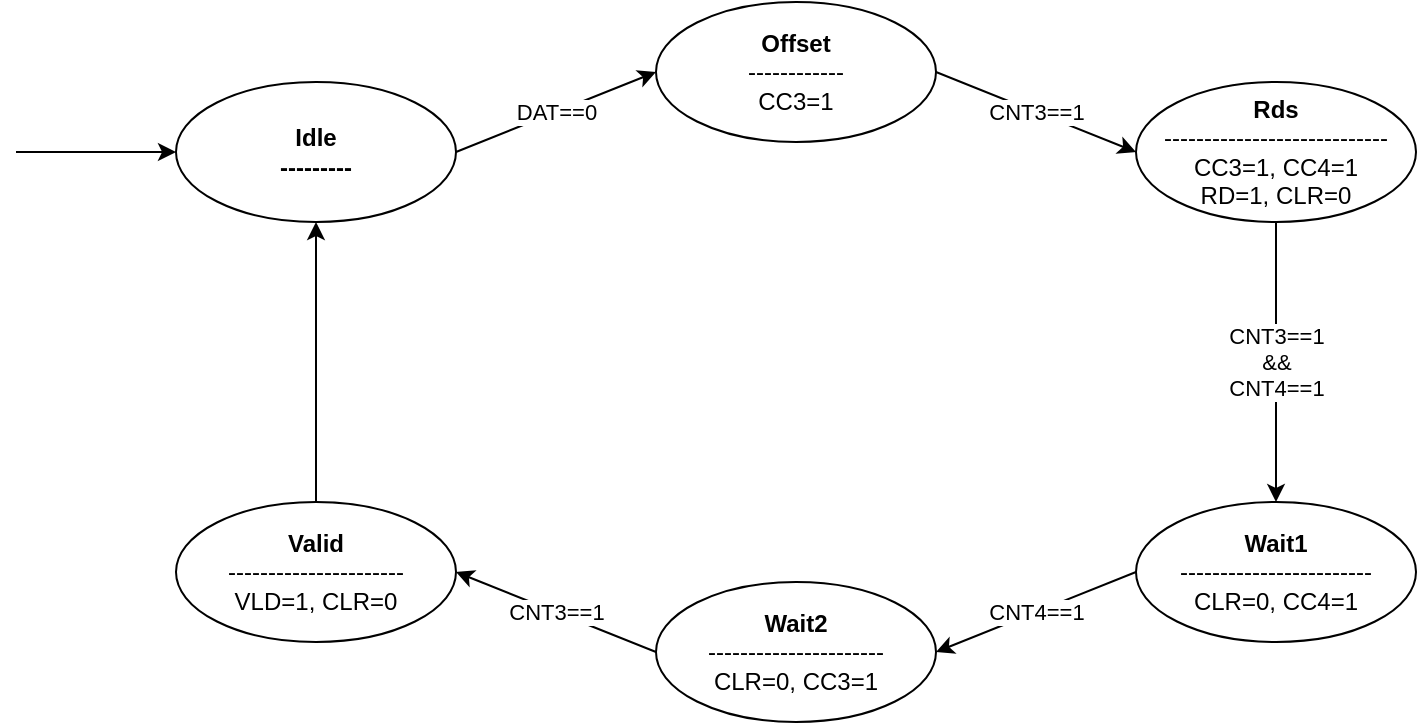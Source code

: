 <mxfile version="21.0.10" type="device"><diagram name="Page-1" id="I-3xWMZl84ILTyXO55Qm"><mxGraphModel dx="1394" dy="837" grid="1" gridSize="10" guides="1" tooltips="1" connect="1" arrows="1" fold="1" page="1" pageScale="1" pageWidth="827" pageHeight="1169" math="0" shadow="0"><root><mxCell id="0"/><mxCell id="1" parent="0"/><mxCell id="IVFd5KtfnUBhEkxsKywO-1" value="&lt;b&gt;Idle&lt;br&gt;---------&lt;br&gt;&lt;/b&gt;" style="ellipse;whiteSpace=wrap;html=1;" parent="1" vertex="1"><mxGeometry x="120" y="80" width="140" height="70" as="geometry"/></mxCell><mxCell id="IVFd5KtfnUBhEkxsKywO-2" value="&lt;b&gt;Offset&lt;br&gt;&lt;/b&gt;------------&lt;br&gt;CC3=1" style="ellipse;whiteSpace=wrap;html=1;" parent="1" vertex="1"><mxGeometry x="360" y="40" width="140" height="70" as="geometry"/></mxCell><mxCell id="IVFd5KtfnUBhEkxsKywO-3" value="&lt;b&gt;Rds&lt;br&gt;&lt;/b&gt;----------------------------&lt;br&gt;CC3=1, CC4=1&lt;br&gt;RD=1, CLR=0" style="ellipse;whiteSpace=wrap;html=1;" parent="1" vertex="1"><mxGeometry x="600" y="80" width="140" height="70" as="geometry"/></mxCell><mxCell id="IVFd5KtfnUBhEkxsKywO-4" value="&lt;b&gt;Wait1&lt;/b&gt;&lt;br&gt;------------------------&lt;br&gt;CLR=0, CC4=1" style="ellipse;whiteSpace=wrap;html=1;" parent="1" vertex="1"><mxGeometry x="600" y="290" width="140" height="70" as="geometry"/></mxCell><mxCell id="IVFd5KtfnUBhEkxsKywO-5" value="&lt;b&gt;Wait2&lt;/b&gt;&lt;br&gt;----------------------&lt;br&gt;CLR=0, CC3=1" style="ellipse;whiteSpace=wrap;html=1;" parent="1" vertex="1"><mxGeometry x="360" y="330" width="140" height="70" as="geometry"/></mxCell><mxCell id="IVFd5KtfnUBhEkxsKywO-6" value="&lt;b&gt;Valid&lt;br&gt;&lt;/b&gt;----------------------&lt;br&gt;VLD=1, CLR=0" style="ellipse;whiteSpace=wrap;html=1;" parent="1" vertex="1"><mxGeometry x="120" y="290" width="140" height="70" as="geometry"/></mxCell><mxCell id="IVFd5KtfnUBhEkxsKywO-10" value="" style="endArrow=classic;html=1;rounded=0;entryX=0;entryY=0.5;entryDx=0;entryDy=0;" parent="1" target="IVFd5KtfnUBhEkxsKywO-1" edge="1"><mxGeometry width="50" height="50" relative="1" as="geometry"><mxPoint x="40" y="115" as="sourcePoint"/><mxPoint x="440" y="320" as="targetPoint"/></mxGeometry></mxCell><mxCell id="IVFd5KtfnUBhEkxsKywO-11" value="" style="endArrow=classic;html=1;rounded=0;exitX=1;exitY=0.5;exitDx=0;exitDy=0;entryX=0;entryY=0.5;entryDx=0;entryDy=0;" parent="1" source="IVFd5KtfnUBhEkxsKywO-1" target="IVFd5KtfnUBhEkxsKywO-2" edge="1"><mxGeometry relative="1" as="geometry"><mxPoint x="360" y="340" as="sourcePoint"/><mxPoint x="460" y="340" as="targetPoint"/></mxGeometry></mxCell><mxCell id="IVFd5KtfnUBhEkxsKywO-12" value="DAT==0" style="edgeLabel;resizable=0;html=1;align=center;verticalAlign=middle;" parent="IVFd5KtfnUBhEkxsKywO-11" connectable="0" vertex="1"><mxGeometry relative="1" as="geometry"/></mxCell><mxCell id="IVFd5KtfnUBhEkxsKywO-13" value="" style="endArrow=classic;html=1;rounded=0;exitX=1;exitY=0.5;exitDx=0;exitDy=0;entryX=0;entryY=0.5;entryDx=0;entryDy=0;" parent="1" source="IVFd5KtfnUBhEkxsKywO-2" target="IVFd5KtfnUBhEkxsKywO-3" edge="1"><mxGeometry relative="1" as="geometry"><mxPoint x="360" y="340" as="sourcePoint"/><mxPoint x="460" y="340" as="targetPoint"/></mxGeometry></mxCell><mxCell id="IVFd5KtfnUBhEkxsKywO-14" value="CNT3==1" style="edgeLabel;resizable=0;html=1;align=center;verticalAlign=middle;" parent="IVFd5KtfnUBhEkxsKywO-13" connectable="0" vertex="1"><mxGeometry relative="1" as="geometry"/></mxCell><mxCell id="IVFd5KtfnUBhEkxsKywO-15" value="" style="endArrow=classic;html=1;rounded=0;exitX=0.5;exitY=1;exitDx=0;exitDy=0;entryX=0.5;entryY=0;entryDx=0;entryDy=0;" parent="1" source="IVFd5KtfnUBhEkxsKywO-3" target="IVFd5KtfnUBhEkxsKywO-4" edge="1"><mxGeometry relative="1" as="geometry"><mxPoint x="360" y="340" as="sourcePoint"/><mxPoint x="460" y="340" as="targetPoint"/></mxGeometry></mxCell><mxCell id="IVFd5KtfnUBhEkxsKywO-16" value="CNT3==1&lt;br&gt;&amp;amp;&amp;amp;&lt;br&gt;CNT4==1" style="edgeLabel;resizable=0;html=1;align=center;verticalAlign=middle;" parent="IVFd5KtfnUBhEkxsKywO-15" connectable="0" vertex="1"><mxGeometry relative="1" as="geometry"/></mxCell><mxCell id="IVFd5KtfnUBhEkxsKywO-17" value="" style="endArrow=classic;html=1;rounded=0;entryX=1;entryY=0.5;entryDx=0;entryDy=0;exitX=0;exitY=0.5;exitDx=0;exitDy=0;" parent="1" source="IVFd5KtfnUBhEkxsKywO-4" target="IVFd5KtfnUBhEkxsKywO-5" edge="1"><mxGeometry relative="1" as="geometry"><mxPoint x="360" y="450" as="sourcePoint"/><mxPoint x="460" y="450" as="targetPoint"/></mxGeometry></mxCell><mxCell id="IVFd5KtfnUBhEkxsKywO-18" value="CNT4==1" style="edgeLabel;resizable=0;html=1;align=center;verticalAlign=middle;" parent="IVFd5KtfnUBhEkxsKywO-17" connectable="0" vertex="1"><mxGeometry relative="1" as="geometry"/></mxCell><mxCell id="IVFd5KtfnUBhEkxsKywO-19" value="" style="endArrow=classic;html=1;rounded=0;entryX=1;entryY=0.5;entryDx=0;entryDy=0;exitX=0;exitY=0.5;exitDx=0;exitDy=0;" parent="1" source="IVFd5KtfnUBhEkxsKywO-5" target="IVFd5KtfnUBhEkxsKywO-6" edge="1"><mxGeometry relative="1" as="geometry"><mxPoint x="360" y="450" as="sourcePoint"/><mxPoint x="460" y="450" as="targetPoint"/></mxGeometry></mxCell><mxCell id="IVFd5KtfnUBhEkxsKywO-20" value="CNT3==1" style="edgeLabel;resizable=0;html=1;align=center;verticalAlign=middle;" parent="IVFd5KtfnUBhEkxsKywO-19" connectable="0" vertex="1"><mxGeometry relative="1" as="geometry"/></mxCell><mxCell id="IVFd5KtfnUBhEkxsKywO-23" value="" style="endArrow=classic;html=1;rounded=0;entryX=0.5;entryY=1;entryDx=0;entryDy=0;exitX=0.5;exitY=0;exitDx=0;exitDy=0;" parent="1" source="IVFd5KtfnUBhEkxsKywO-6" target="IVFd5KtfnUBhEkxsKywO-1" edge="1"><mxGeometry width="50" height="50" relative="1" as="geometry"><mxPoint x="390" y="470" as="sourcePoint"/><mxPoint x="440" y="420" as="targetPoint"/></mxGeometry></mxCell></root></mxGraphModel></diagram></mxfile>